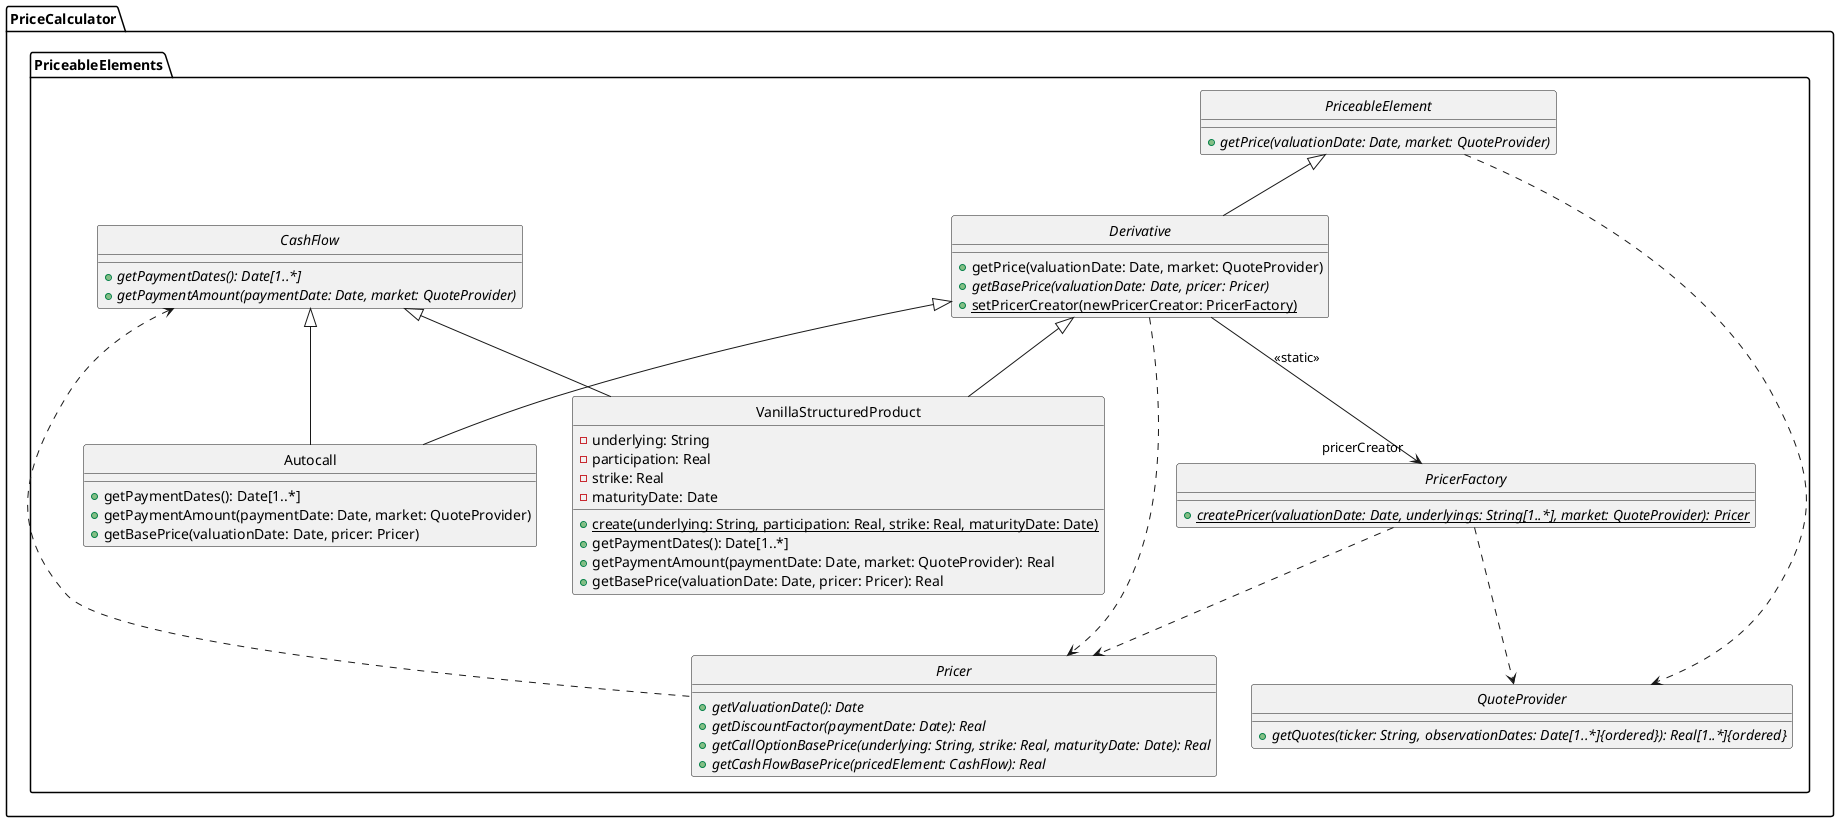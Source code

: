 @startuml
hide circles


!startsub PriceableElement
package PriceCalculator
{
    package PriceableElements
    {
        abstract class PriceableElement
        {
            {abstract} +getPrice(valuationDate: Date, market: QuoteProvider)
        }
    }
}
!endsub


!startsub Derivative
package PriceCalculator
{
    package PriceableElements
    {
        abstract class Derivative
        {
            +getPrice(valuationDate: Date, market: QuoteProvider)
            {abstract} +getBasePrice(valuationDate: Date, pricer: Pricer)
            {static} +setPricerCreator(newPricerCreator: PricerFactory)
        }
    }
}
!endsub


!startsub CashFlow
package PriceCalculator
{
    package PriceableElements
    {
        abstract class CashFlow
        {
            {abstract} +getPaymentDates(): Date[1..*]
            {abstract} +getPaymentAmount(paymentDate: Date, market: QuoteProvider)
        }
    }
}
!endsub


!startsub VanillaStructuredProduct
package PriceCalculator
{
    package PriceableElements
    {
        class VanillaStructuredProduct
        {
            -underlying: String
            -participation: Real
            -strike: Real
            -maturityDate: Date
            {static} +create(underlying: String, participation: Real, strike: Real, maturityDate: Date)
            +getPaymentDates(): Date[1..*]
            +getPaymentAmount(paymentDate: Date, market: QuoteProvider): Real
            +getBasePrice(valuationDate: Date, pricer: Pricer): Real
        }
    }
}
!endsub


!startsub Autocall
package PriceCalculator
{
    package PriceableElements
    {
        class Autocall
        {
            +getPaymentDates(): Date[1..*]
            +getPaymentAmount(paymentDate: Date, market: QuoteProvider)
            +getBasePrice(valuationDate: Date, pricer: Pricer)
        }
    }
}
!endsub


!startsub Pricer
package PriceCalculator
{
    package PriceableElements
    {
        abstract class Pricer
        {
            {abstract} +getValuationDate(): Date
            {abstract} +getDiscountFactor(paymentDate: Date): Real
            {abstract} +getCallOptionBasePrice(underlying: String, strike: Real, maturityDate: Date): Real
            {abstract} +getCashFlowBasePrice(pricedElement: CashFlow): Real
        }
    }
}
!endsub


!startsub QuoteProvider
package PriceCalculator
{
    package PriceableElements
    {
        abstract class QuoteProvider
        {
            {abstract} +getQuotes(ticker: String, observationDates: Date[1..*]{ordered}): Real[1..*]{ordered}
        }
    }
}
!endsub


!startsub PricerFactory
package PriceCalculator
{
    package PriceableElements
    {
        abstract class PricerFactory
        {
            {static} {abstract} +createPricer(valuationDate: Date, underlyings: String[1..*], market: QuoteProvider): Pricer
        }
    }
}
!endsub


PriceableElement ..> QuoteProvider
Derivative --> "pricerCreator" PricerFactory: <<static>>
Derivative -up-|> PriceableElement
Derivative ..> Pricer
Pricer -up..> CashFlow
VanillaStructuredProduct -up-|> CashFlow
VanillaStructuredProduct -up-|> Derivative
Autocall -up-|> CashFlow
Autocall -up-|> Derivative
PricerFactory ..> Pricer
PricerFactory ..> QuoteProvider


@enduml
